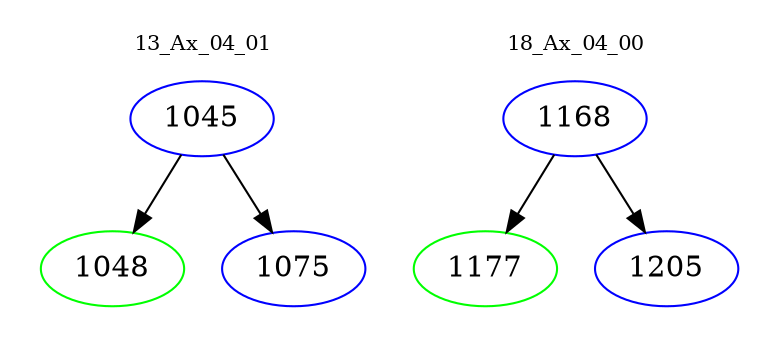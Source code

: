 digraph{
subgraph cluster_0 {
color = white
label = "13_Ax_04_01";
fontsize=10;
T0_1045 [label="1045", color="blue"]
T0_1045 -> T0_1048 [color="black"]
T0_1048 [label="1048", color="green"]
T0_1045 -> T0_1075 [color="black"]
T0_1075 [label="1075", color="blue"]
}
subgraph cluster_1 {
color = white
label = "18_Ax_04_00";
fontsize=10;
T1_1168 [label="1168", color="blue"]
T1_1168 -> T1_1177 [color="black"]
T1_1177 [label="1177", color="green"]
T1_1168 -> T1_1205 [color="black"]
T1_1205 [label="1205", color="blue"]
}
}
